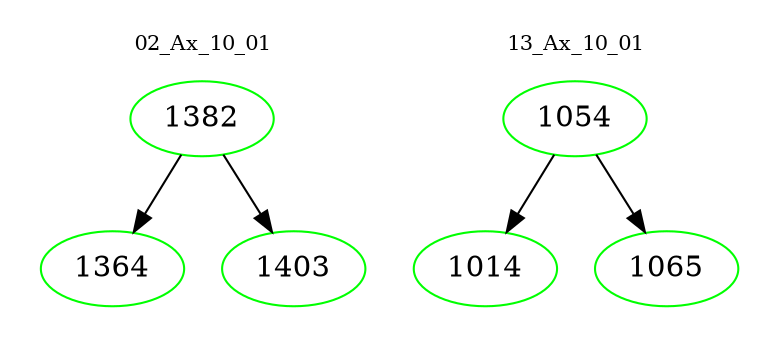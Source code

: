 digraph{
subgraph cluster_0 {
color = white
label = "02_Ax_10_01";
fontsize=10;
T0_1382 [label="1382", color="green"]
T0_1382 -> T0_1364 [color="black"]
T0_1364 [label="1364", color="green"]
T0_1382 -> T0_1403 [color="black"]
T0_1403 [label="1403", color="green"]
}
subgraph cluster_1 {
color = white
label = "13_Ax_10_01";
fontsize=10;
T1_1054 [label="1054", color="green"]
T1_1054 -> T1_1014 [color="black"]
T1_1014 [label="1014", color="green"]
T1_1054 -> T1_1065 [color="black"]
T1_1065 [label="1065", color="green"]
}
}
